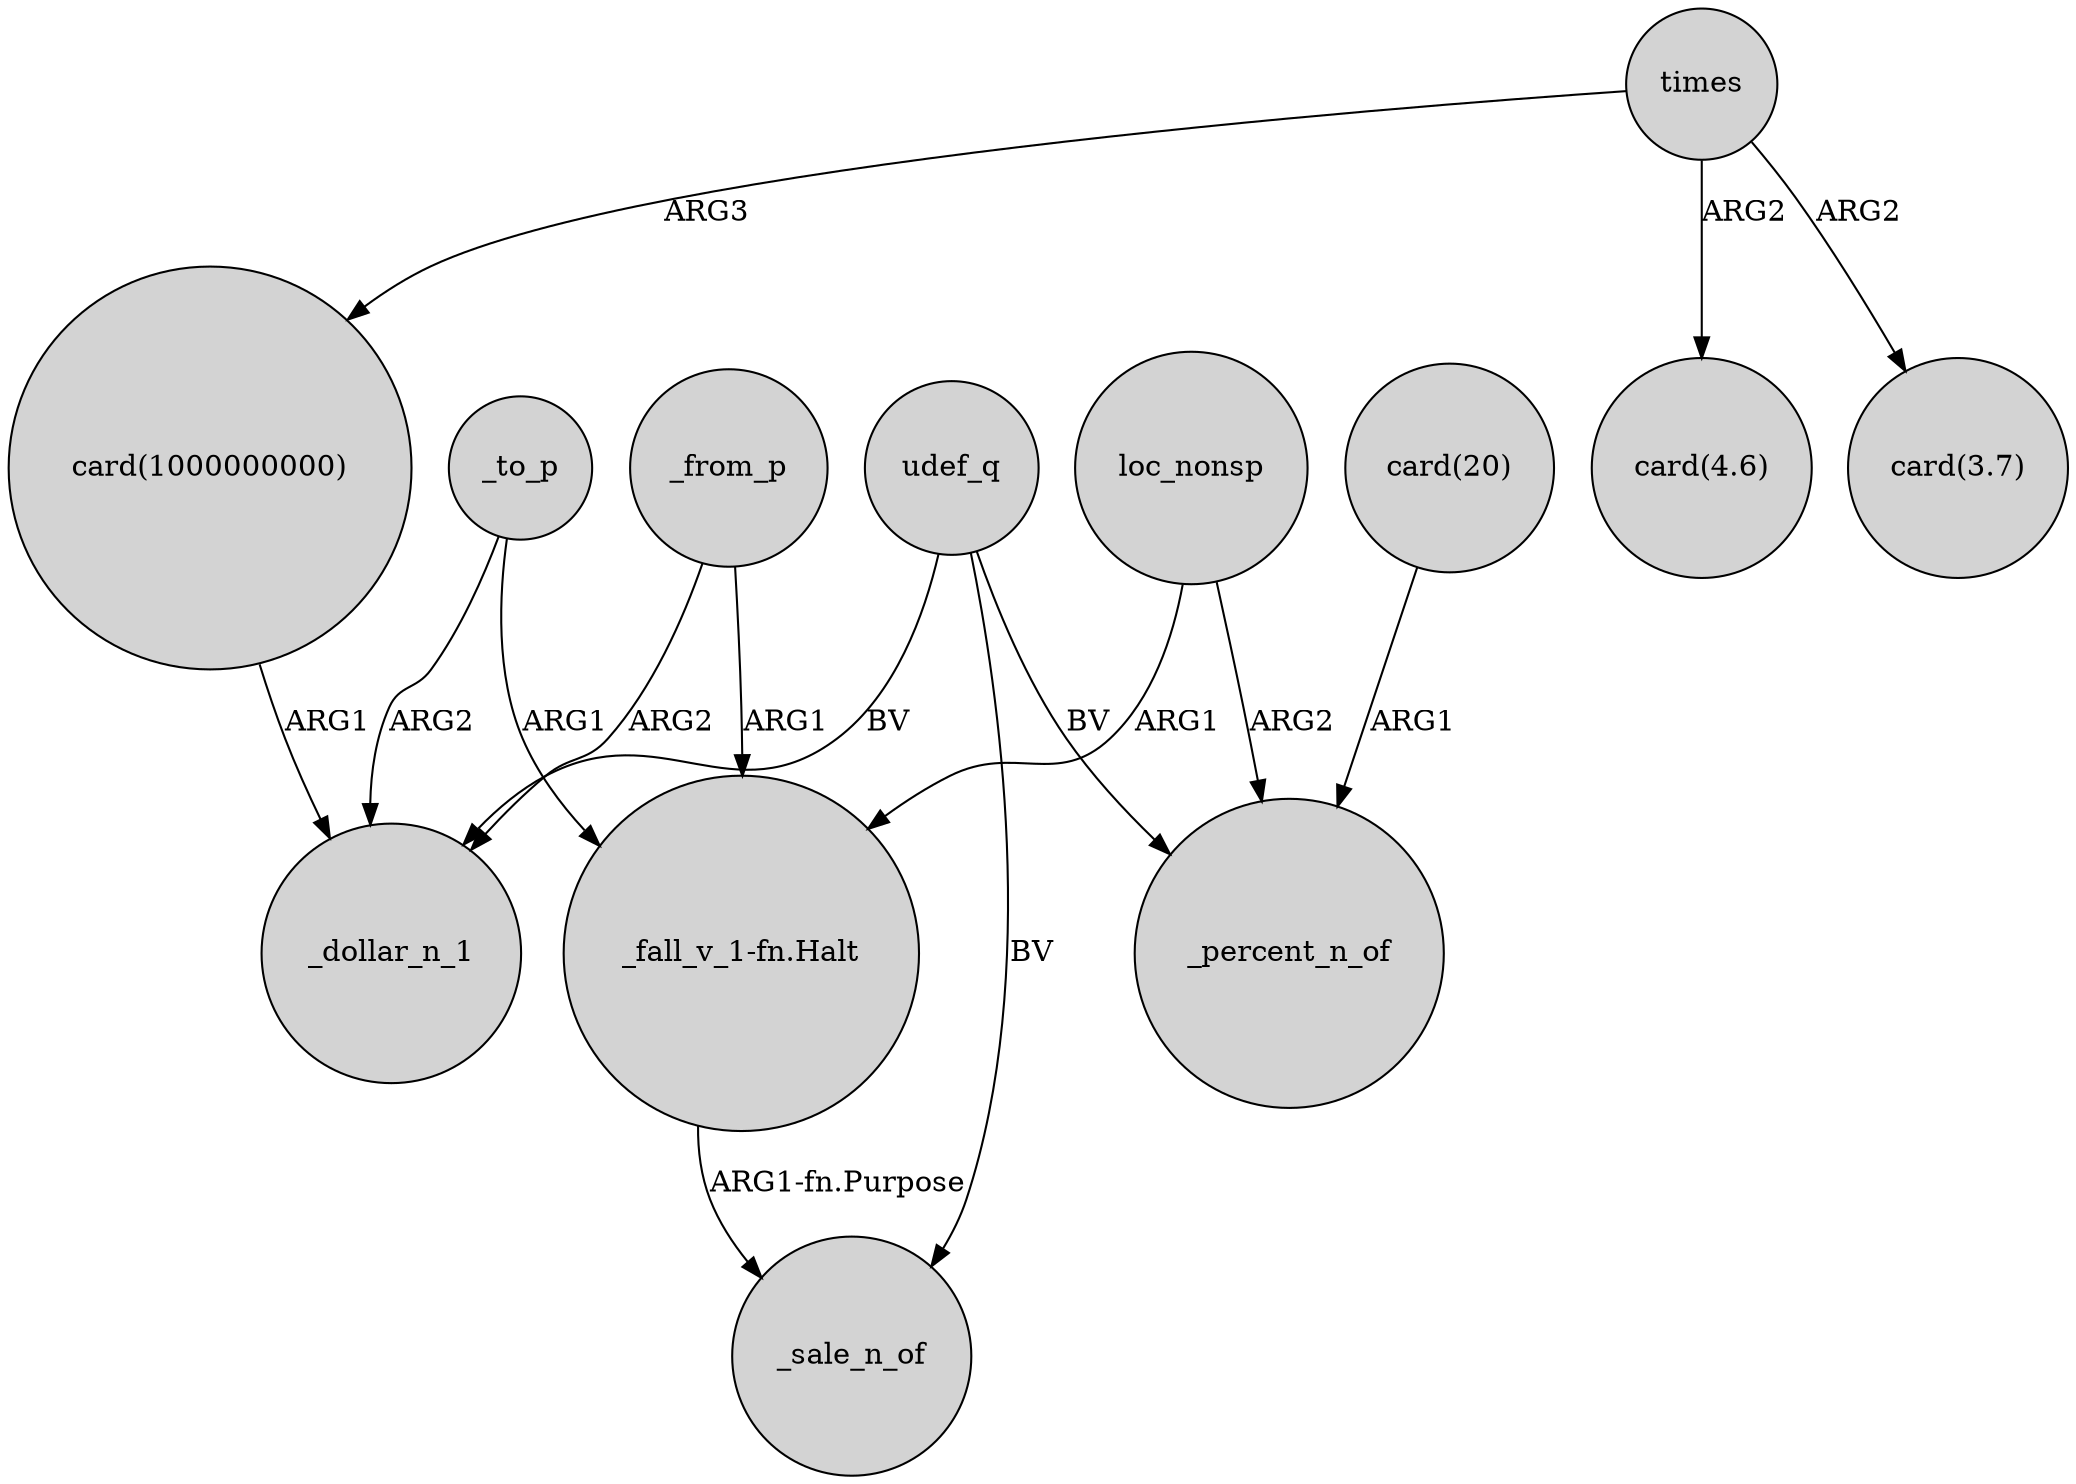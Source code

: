 digraph {
	node [shape=circle style=filled]
	"card(1000000000)" -> _dollar_n_1 [label=ARG1]
	_from_p -> _dollar_n_1 [label=ARG2]
	udef_q -> _percent_n_of [label=BV]
	times -> "card(4.6)" [label=ARG2]
	_to_p -> _dollar_n_1 [label=ARG2]
	udef_q -> _sale_n_of [label=BV]
	times -> "card(1000000000)" [label=ARG3]
	udef_q -> _dollar_n_1 [label=BV]
	"card(20)" -> _percent_n_of [label=ARG1]
	_from_p -> "_fall_v_1-fn.Halt" [label=ARG1]
	times -> "card(3.7)" [label=ARG2]
	"_fall_v_1-fn.Halt" -> _sale_n_of [label="ARG1-fn.Purpose"]
	_to_p -> "_fall_v_1-fn.Halt" [label=ARG1]
	loc_nonsp -> "_fall_v_1-fn.Halt" [label=ARG1]
	loc_nonsp -> _percent_n_of [label=ARG2]
}
